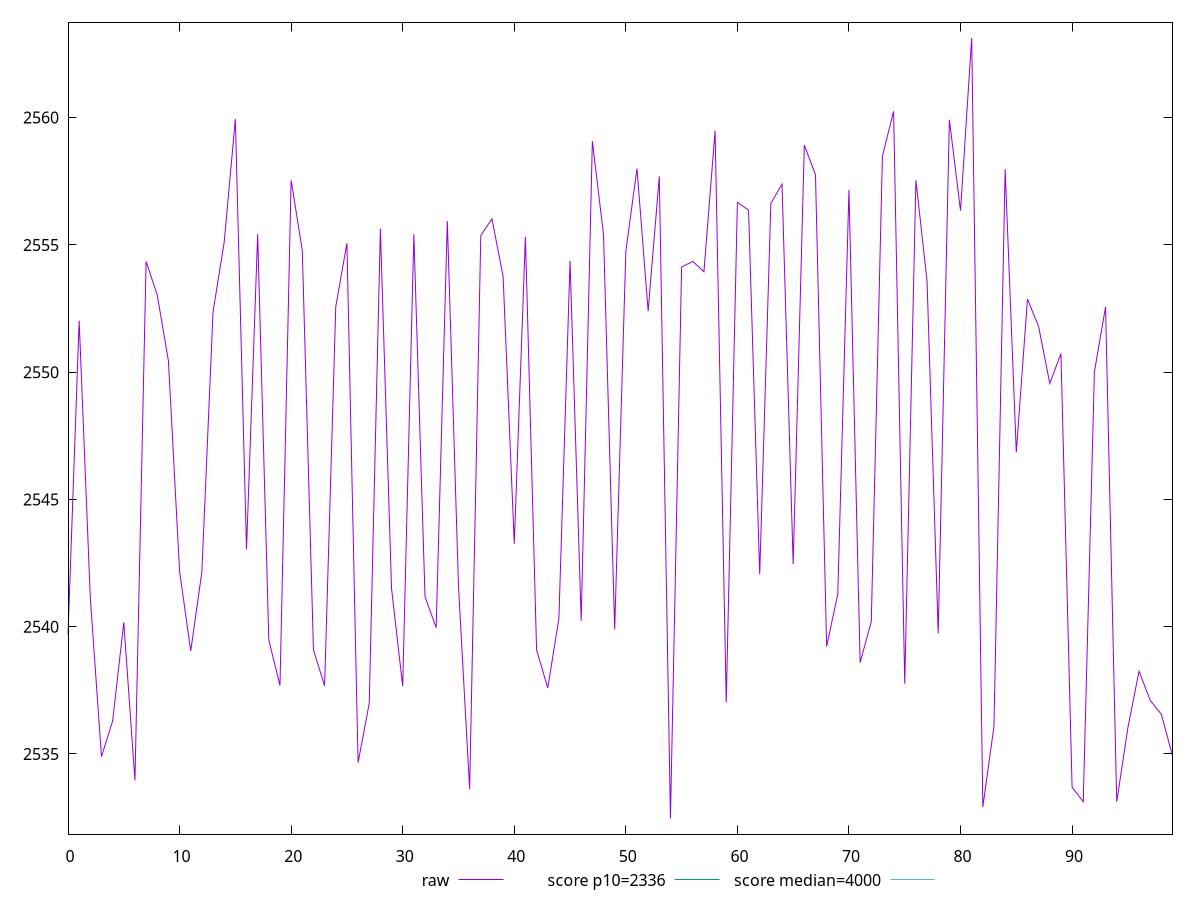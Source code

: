 reset

$raw <<EOF
0 2539.687
1 2552.017
2 2541.1189999999997
3 2534.892
4 2536.287
5 2540.1670000000004
6 2533.963
7 2554.3540000000003
8 2553.026
9 2550.4449999999997
10 2542.1859999999997
11 2539.0420000000004
12 2542.1530000000002
13 2552.368
14 2555.111
15 2559.9429999999998
16 2543.0339999999997
17 2555.415
18 2539.4719999999998
19 2537.687
20 2557.535
21 2554.785
22 2539.09
23 2537.674
24 2552.575
25 2555.059
26 2534.657
27 2536.989
28 2555.634
29 2541.494
30 2537.6589999999997
31 2555.417
32 2541.1769999999997
33 2539.96
34 2555.9379999999996
35 2541.5919999999996
36 2533.6139999999996
37 2555.369
38 2556.023
39 2553.756
40 2543.259
41 2555.321
42 2539.094
43 2537.589
44 2540.3140000000003
45 2554.37
46 2540.232
47 2559.077
48 2555.403
49 2539.8900000000003
50 2554.745
51 2558.001
52 2552.399
53 2557.688
54 2532.4610000000002
55 2554.132
56 2554.351
57 2553.943
58 2559.48
59 2537.027
60 2556.67
61 2556.365
62 2542.061
63 2556.6310000000003
64 2557.384
65 2542.461
66 2558.917
67 2557.755
68 2539.221
69 2541.287
70 2557.158
71 2538.593
72 2540.193
73 2558.49
74 2560.248
75 2537.7569999999996
76 2557.537
77 2553.583
78 2539.7290000000003
79 2559.916
80 2556.3450000000003
81 2563.1319999999996
82 2532.915
83 2536.089
84 2557.974
85 2546.851
86 2552.8709999999996
87 2551.792
88 2549.5559999999996
89 2550.7239999999997
90 2533.6910000000003
91 2533.124
92 2550.0109999999995
93 2552.563
94 2533.117
95 2536.0249999999996
96 2538.249
97 2537.108
98 2536.554
99 2534.933
EOF

set key outside below
set xrange [0:99]
set yrange [2531.84758:2563.7454199999997]
set trange [2531.84758:2563.7454199999997]
set terminal svg size 640, 500 enhanced background rgb 'white'
set output "reports/report_00033_2021-03-01T14-23-16.841Z/first-contentful-paint/samples/astro/raw/values.svg"

plot $raw title "raw" with line, \
     2336 title "score p10=2336", \
     4000 title "score median=4000"

reset
